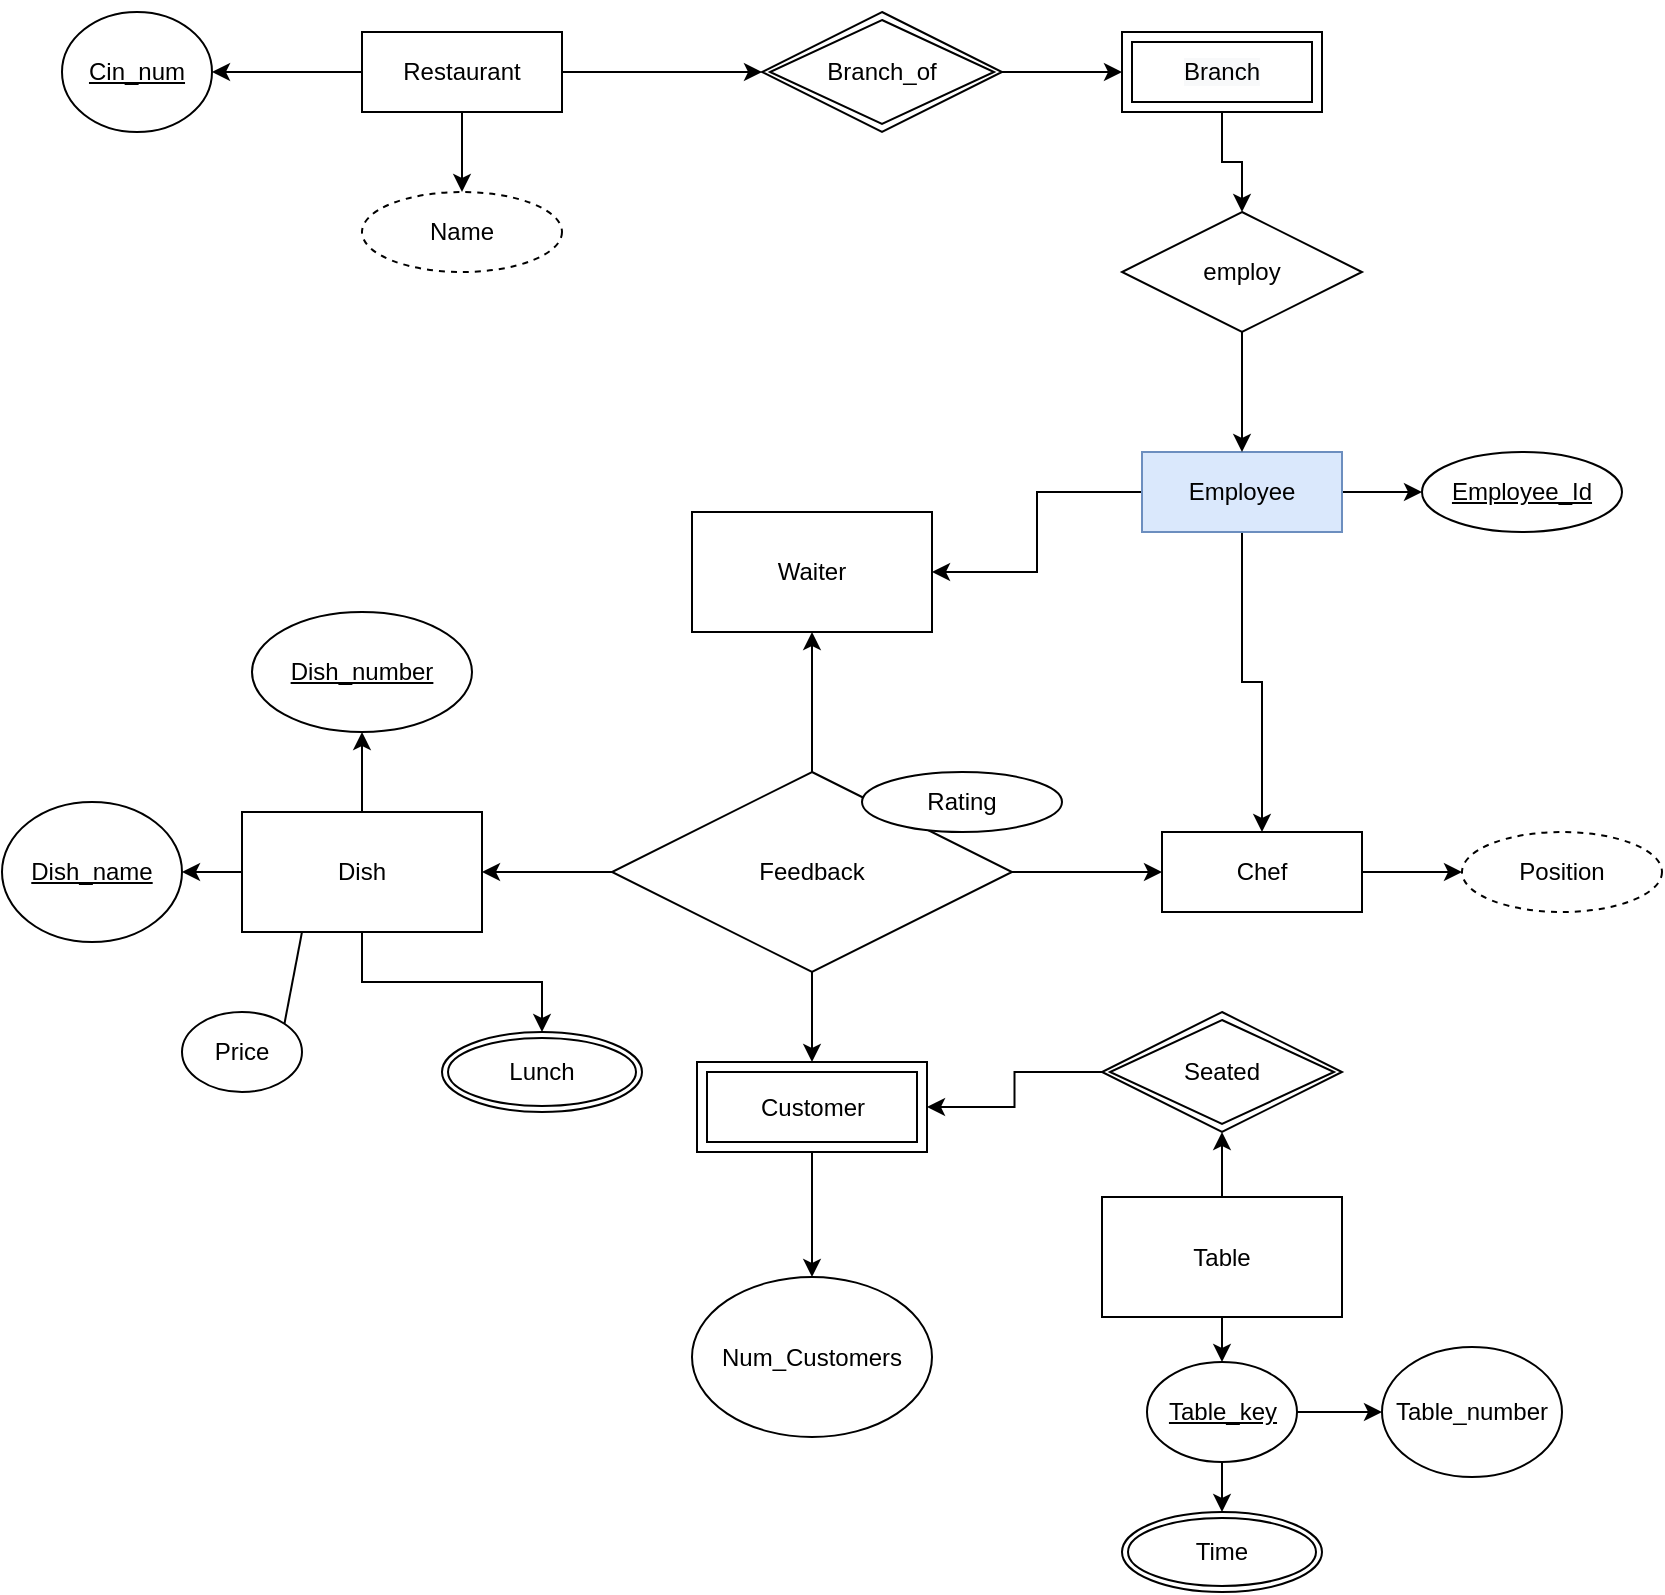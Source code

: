 <mxfile version="13.6.4" type="github">
  <diagram id="kxgBEVJCPQbhI56NlqeN" name="Page-1">
    <mxGraphModel dx="1220" dy="695" grid="1" gridSize="10" guides="1" tooltips="1" connect="1" arrows="1" fold="1" page="1" pageScale="1" pageWidth="3300" pageHeight="4681" math="0" shadow="0">
      <root>
        <mxCell id="0" />
        <mxCell id="1" parent="0" />
        <mxCell id="NgLl4HAQhnd8HXAotbS4-2" value="" style="edgeStyle=orthogonalEdgeStyle;rounded=0;orthogonalLoop=1;jettySize=auto;html=1;" parent="1" source="jKNY7_8_zjAuuIfCQ90G-1" target="NgLl4HAQhnd8HXAotbS4-1" edge="1">
          <mxGeometry relative="1" as="geometry" />
        </mxCell>
        <mxCell id="NgLl4HAQhnd8HXAotbS4-6" value="" style="edgeStyle=orthogonalEdgeStyle;rounded=0;orthogonalLoop=1;jettySize=auto;html=1;" parent="1" source="jKNY7_8_zjAuuIfCQ90G-1" target="NgLl4HAQhnd8HXAotbS4-5" edge="1">
          <mxGeometry relative="1" as="geometry" />
        </mxCell>
        <mxCell id="NgLl4HAQhnd8HXAotbS4-8" value="" style="edgeStyle=orthogonalEdgeStyle;rounded=0;orthogonalLoop=1;jettySize=auto;html=1;" parent="1" source="jKNY7_8_zjAuuIfCQ90G-1" target="NgLl4HAQhnd8HXAotbS4-7" edge="1">
          <mxGeometry relative="1" as="geometry" />
        </mxCell>
        <mxCell id="kzbOnNVxng_6eBCHzelk-33" value="" style="edgeStyle=orthogonalEdgeStyle;rounded=0;orthogonalLoop=1;jettySize=auto;html=1;" edge="1" parent="1" source="jKNY7_8_zjAuuIfCQ90G-1" target="kzbOnNVxng_6eBCHzelk-32">
          <mxGeometry relative="1" as="geometry" />
        </mxCell>
        <mxCell id="jKNY7_8_zjAuuIfCQ90G-1" value="Feedback" style="rhombus;whiteSpace=wrap;html=1;fillColor=none;" parent="1" vertex="1">
          <mxGeometry x="1335" y="1860" width="200" height="100" as="geometry" />
        </mxCell>
        <mxCell id="kzbOnNVxng_6eBCHzelk-70" value="" style="edgeStyle=orthogonalEdgeStyle;rounded=0;orthogonalLoop=1;jettySize=auto;html=1;" edge="1" parent="1" source="NgLl4HAQhnd8HXAotbS4-1" target="kzbOnNVxng_6eBCHzelk-28">
          <mxGeometry relative="1" as="geometry" />
        </mxCell>
        <mxCell id="NgLl4HAQhnd8HXAotbS4-1" value="Chef" style="whiteSpace=wrap;html=1;align=center;" parent="1" vertex="1">
          <mxGeometry x="1610" y="1890" width="100" height="40" as="geometry" />
        </mxCell>
        <mxCell id="kzbOnNVxng_6eBCHzelk-9" value="" style="edgeStyle=orthogonalEdgeStyle;rounded=0;orthogonalLoop=1;jettySize=auto;html=1;" edge="1" parent="1" source="NgLl4HAQhnd8HXAotbS4-3" target="kzbOnNVxng_6eBCHzelk-8">
          <mxGeometry relative="1" as="geometry" />
        </mxCell>
        <mxCell id="kzbOnNVxng_6eBCHzelk-63" value="" style="edgeStyle=orthogonalEdgeStyle;rounded=0;orthogonalLoop=1;jettySize=auto;html=1;" edge="1" parent="1" source="NgLl4HAQhnd8HXAotbS4-3" target="kzbOnNVxng_6eBCHzelk-61">
          <mxGeometry relative="1" as="geometry" />
        </mxCell>
        <mxCell id="NgLl4HAQhnd8HXAotbS4-3" value="Table" style="whiteSpace=wrap;html=1;fillColor=none;" parent="1" vertex="1">
          <mxGeometry x="1580" y="2072.5" width="120" height="60" as="geometry" />
        </mxCell>
        <mxCell id="kzbOnNVxng_6eBCHzelk-11" value="" style="edgeStyle=orthogonalEdgeStyle;rounded=0;orthogonalLoop=1;jettySize=auto;html=1;" edge="1" parent="1" source="NgLl4HAQhnd8HXAotbS4-5" target="kzbOnNVxng_6eBCHzelk-10">
          <mxGeometry relative="1" as="geometry" />
        </mxCell>
        <mxCell id="kzbOnNVxng_6eBCHzelk-13" value="" style="edgeStyle=orthogonalEdgeStyle;rounded=0;orthogonalLoop=1;jettySize=auto;html=1;" edge="1" parent="1" source="NgLl4HAQhnd8HXAotbS4-5" target="kzbOnNVxng_6eBCHzelk-12">
          <mxGeometry relative="1" as="geometry" />
        </mxCell>
        <mxCell id="kzbOnNVxng_6eBCHzelk-75" value="" style="edgeStyle=orthogonalEdgeStyle;rounded=0;orthogonalLoop=1;jettySize=auto;html=1;" edge="1" parent="1" source="NgLl4HAQhnd8HXAotbS4-5" target="kzbOnNVxng_6eBCHzelk-73">
          <mxGeometry relative="1" as="geometry" />
        </mxCell>
        <mxCell id="NgLl4HAQhnd8HXAotbS4-5" value="Dish" style="whiteSpace=wrap;html=1;fillColor=none;" parent="1" vertex="1">
          <mxGeometry x="1150" y="1880" width="120" height="60" as="geometry" />
        </mxCell>
        <mxCell id="NgLl4HAQhnd8HXAotbS4-7" value="Waiter" style="whiteSpace=wrap;html=1;fillColor=none;" parent="1" vertex="1">
          <mxGeometry x="1375" y="1730" width="120" height="60" as="geometry" />
        </mxCell>
        <mxCell id="kzbOnNVxng_6eBCHzelk-1" value="Rating" style="ellipse;whiteSpace=wrap;html=1;align=center;" vertex="1" parent="1">
          <mxGeometry x="1460" y="1860" width="100" height="30" as="geometry" />
        </mxCell>
        <mxCell id="kzbOnNVxng_6eBCHzelk-65" value="" style="edgeStyle=orthogonalEdgeStyle;rounded=0;orthogonalLoop=1;jettySize=auto;html=1;" edge="1" parent="1" source="kzbOnNVxng_6eBCHzelk-5" target="kzbOnNVxng_6eBCHzelk-64">
          <mxGeometry relative="1" as="geometry" />
        </mxCell>
        <mxCell id="kzbOnNVxng_6eBCHzelk-66" value="" style="edgeStyle=orthogonalEdgeStyle;rounded=0;orthogonalLoop=1;jettySize=auto;html=1;" edge="1" parent="1" source="kzbOnNVxng_6eBCHzelk-5" target="NgLl4HAQhnd8HXAotbS4-7">
          <mxGeometry relative="1" as="geometry" />
        </mxCell>
        <mxCell id="kzbOnNVxng_6eBCHzelk-69" value="" style="edgeStyle=orthogonalEdgeStyle;rounded=0;orthogonalLoop=1;jettySize=auto;html=1;" edge="1" parent="1" source="kzbOnNVxng_6eBCHzelk-5" target="NgLl4HAQhnd8HXAotbS4-1">
          <mxGeometry relative="1" as="geometry" />
        </mxCell>
        <mxCell id="kzbOnNVxng_6eBCHzelk-5" value="Employee" style="whiteSpace=wrap;html=1;align=center;fillColor=#dae8fc;strokeColor=#6c8ebf;" vertex="1" parent="1">
          <mxGeometry x="1600" y="1700" width="100" height="40" as="geometry" />
        </mxCell>
        <mxCell id="kzbOnNVxng_6eBCHzelk-34" value="" style="edgeStyle=orthogonalEdgeStyle;rounded=0;orthogonalLoop=1;jettySize=auto;html=1;" edge="1" parent="1" source="kzbOnNVxng_6eBCHzelk-8" target="kzbOnNVxng_6eBCHzelk-15">
          <mxGeometry relative="1" as="geometry" />
        </mxCell>
        <mxCell id="kzbOnNVxng_6eBCHzelk-72" value="" style="edgeStyle=orthogonalEdgeStyle;rounded=0;orthogonalLoop=1;jettySize=auto;html=1;" edge="1" parent="1" source="kzbOnNVxng_6eBCHzelk-8" target="kzbOnNVxng_6eBCHzelk-71">
          <mxGeometry relative="1" as="geometry" />
        </mxCell>
        <mxCell id="kzbOnNVxng_6eBCHzelk-8" value="Table_key" style="ellipse;whiteSpace=wrap;html=1;fillColor=none;fontStyle=4" vertex="1" parent="1">
          <mxGeometry x="1602.5" y="2155" width="75" height="50" as="geometry" />
        </mxCell>
        <mxCell id="kzbOnNVxng_6eBCHzelk-10" value="Dish_name" style="ellipse;whiteSpace=wrap;html=1;fillColor=none;fontStyle=4" vertex="1" parent="1">
          <mxGeometry x="1030" y="1875" width="90" height="70" as="geometry" />
        </mxCell>
        <mxCell id="kzbOnNVxng_6eBCHzelk-12" value="&lt;u&gt;Dish_number&lt;/u&gt;" style="ellipse;whiteSpace=wrap;html=1;fillColor=none;" vertex="1" parent="1">
          <mxGeometry x="1155" y="1780" width="110" height="60" as="geometry" />
        </mxCell>
        <mxCell id="kzbOnNVxng_6eBCHzelk-15" value="Table_number" style="ellipse;whiteSpace=wrap;html=1;fillColor=none;" vertex="1" parent="1">
          <mxGeometry x="1720" y="2147.5" width="90" height="65" as="geometry" />
        </mxCell>
        <mxCell id="kzbOnNVxng_6eBCHzelk-23" value="Price" style="ellipse;whiteSpace=wrap;html=1;fillColor=none;" vertex="1" parent="1">
          <mxGeometry x="1120" y="1980" width="60" height="40" as="geometry" />
        </mxCell>
        <mxCell id="kzbOnNVxng_6eBCHzelk-28" value="Position" style="ellipse;whiteSpace=wrap;html=1;align=center;dashed=1;" vertex="1" parent="1">
          <mxGeometry x="1760" y="1890" width="100" height="40" as="geometry" />
        </mxCell>
        <mxCell id="kzbOnNVxng_6eBCHzelk-39" value="" style="edgeStyle=orthogonalEdgeStyle;rounded=0;orthogonalLoop=1;jettySize=auto;html=1;" edge="1" parent="1" source="kzbOnNVxng_6eBCHzelk-32" target="kzbOnNVxng_6eBCHzelk-38">
          <mxGeometry relative="1" as="geometry" />
        </mxCell>
        <mxCell id="kzbOnNVxng_6eBCHzelk-32" value="Customer" style="shape=ext;margin=3;double=1;whiteSpace=wrap;html=1;align=center;" vertex="1" parent="1">
          <mxGeometry x="1377.5" y="2005" width="115" height="45" as="geometry" />
        </mxCell>
        <mxCell id="kzbOnNVxng_6eBCHzelk-38" value="&lt;span&gt;Num_Customers&lt;/span&gt;" style="ellipse;whiteSpace=wrap;html=1;" vertex="1" parent="1">
          <mxGeometry x="1375" y="2112.5" width="120" height="80" as="geometry" />
        </mxCell>
        <mxCell id="kzbOnNVxng_6eBCHzelk-49" value="" style="edgeStyle=orthogonalEdgeStyle;rounded=0;orthogonalLoop=1;jettySize=auto;html=1;" edge="1" parent="1" source="kzbOnNVxng_6eBCHzelk-40" target="kzbOnNVxng_6eBCHzelk-48">
          <mxGeometry relative="1" as="geometry" />
        </mxCell>
        <mxCell id="kzbOnNVxng_6eBCHzelk-54" value="" style="edgeStyle=orthogonalEdgeStyle;rounded=0;orthogonalLoop=1;jettySize=auto;html=1;" edge="1" parent="1" source="kzbOnNVxng_6eBCHzelk-40" target="kzbOnNVxng_6eBCHzelk-51">
          <mxGeometry relative="1" as="geometry" />
        </mxCell>
        <mxCell id="kzbOnNVxng_6eBCHzelk-60" value="" style="edgeStyle=orthogonalEdgeStyle;rounded=0;orthogonalLoop=1;jettySize=auto;html=1;" edge="1" parent="1" source="kzbOnNVxng_6eBCHzelk-40" target="kzbOnNVxng_6eBCHzelk-57">
          <mxGeometry relative="1" as="geometry" />
        </mxCell>
        <mxCell id="kzbOnNVxng_6eBCHzelk-40" value="Restaurant" style="whiteSpace=wrap;html=1;align=center;" vertex="1" parent="1">
          <mxGeometry x="1210" y="1490" width="100" height="40" as="geometry" />
        </mxCell>
        <mxCell id="kzbOnNVxng_6eBCHzelk-45" value="" style="edgeStyle=orthogonalEdgeStyle;rounded=0;orthogonalLoop=1;jettySize=auto;html=1;" edge="1" parent="1" source="kzbOnNVxng_6eBCHzelk-41" target="kzbOnNVxng_6eBCHzelk-43">
          <mxGeometry relative="1" as="geometry" />
        </mxCell>
        <mxCell id="kzbOnNVxng_6eBCHzelk-41" value="&#xa;&#xa;&lt;span style=&quot;color: rgb(0, 0, 0); font-family: helvetica; font-size: 12px; font-style: normal; font-weight: 400; letter-spacing: normal; text-align: center; text-indent: 0px; text-transform: none; word-spacing: 0px; background-color: rgb(248, 249, 250); display: inline; float: none;&quot;&gt;Branch&lt;/span&gt;&#xa;&#xa;" style="shape=ext;margin=3;double=1;whiteSpace=wrap;html=1;align=center;" vertex="1" parent="1">
          <mxGeometry x="1590" y="1490" width="100" height="40" as="geometry" />
        </mxCell>
        <mxCell id="kzbOnNVxng_6eBCHzelk-46" value="" style="edgeStyle=orthogonalEdgeStyle;rounded=0;orthogonalLoop=1;jettySize=auto;html=1;" edge="1" parent="1" source="kzbOnNVxng_6eBCHzelk-43" target="kzbOnNVxng_6eBCHzelk-5">
          <mxGeometry relative="1" as="geometry" />
        </mxCell>
        <mxCell id="kzbOnNVxng_6eBCHzelk-43" value="employ" style="shape=rhombus;perimeter=rhombusPerimeter;whiteSpace=wrap;html=1;align=center;" vertex="1" parent="1">
          <mxGeometry x="1590" y="1580" width="120" height="60" as="geometry" />
        </mxCell>
        <mxCell id="kzbOnNVxng_6eBCHzelk-48" value="&lt;u&gt;Cin_num&lt;/u&gt;" style="ellipse;whiteSpace=wrap;html=1;" vertex="1" parent="1">
          <mxGeometry x="1060" y="1480" width="75" height="60" as="geometry" />
        </mxCell>
        <mxCell id="kzbOnNVxng_6eBCHzelk-53" value="" style="edgeStyle=orthogonalEdgeStyle;rounded=0;orthogonalLoop=1;jettySize=auto;html=1;" edge="1" parent="1" source="kzbOnNVxng_6eBCHzelk-51" target="kzbOnNVxng_6eBCHzelk-41">
          <mxGeometry relative="1" as="geometry" />
        </mxCell>
        <mxCell id="kzbOnNVxng_6eBCHzelk-51" value="Branch_of" style="shape=rhombus;double=1;perimeter=rhombusPerimeter;whiteSpace=wrap;html=1;align=center;" vertex="1" parent="1">
          <mxGeometry x="1410" y="1480" width="120" height="60" as="geometry" />
        </mxCell>
        <mxCell id="kzbOnNVxng_6eBCHzelk-57" value="Name" style="ellipse;whiteSpace=wrap;html=1;align=center;dashed=1;" vertex="1" parent="1">
          <mxGeometry x="1210" y="1570" width="100" height="40" as="geometry" />
        </mxCell>
        <mxCell id="kzbOnNVxng_6eBCHzelk-62" value="" style="edgeStyle=orthogonalEdgeStyle;rounded=0;orthogonalLoop=1;jettySize=auto;html=1;" edge="1" parent="1" source="kzbOnNVxng_6eBCHzelk-61" target="kzbOnNVxng_6eBCHzelk-32">
          <mxGeometry relative="1" as="geometry" />
        </mxCell>
        <mxCell id="kzbOnNVxng_6eBCHzelk-61" value="Seated" style="shape=rhombus;double=1;perimeter=rhombusPerimeter;whiteSpace=wrap;html=1;align=center;" vertex="1" parent="1">
          <mxGeometry x="1580" y="1980" width="120" height="60" as="geometry" />
        </mxCell>
        <mxCell id="kzbOnNVxng_6eBCHzelk-64" value="Employee_Id" style="ellipse;whiteSpace=wrap;html=1;align=center;fontStyle=4;" vertex="1" parent="1">
          <mxGeometry x="1740" y="1700" width="100" height="40" as="geometry" />
        </mxCell>
        <mxCell id="kzbOnNVxng_6eBCHzelk-71" value="Time" style="ellipse;shape=doubleEllipse;margin=3;whiteSpace=wrap;html=1;align=center;" vertex="1" parent="1">
          <mxGeometry x="1590" y="2230" width="100" height="40" as="geometry" />
        </mxCell>
        <mxCell id="kzbOnNVxng_6eBCHzelk-73" value="Lunch" style="ellipse;shape=doubleEllipse;margin=3;whiteSpace=wrap;html=1;align=center;" vertex="1" parent="1">
          <mxGeometry x="1250" y="1990" width="100" height="40" as="geometry" />
        </mxCell>
        <mxCell id="kzbOnNVxng_6eBCHzelk-78" value="" style="endArrow=none;html=1;rounded=0;entryX=0.25;entryY=1;entryDx=0;entryDy=0;exitX=1;exitY=0;exitDx=0;exitDy=0;" edge="1" parent="1" source="kzbOnNVxng_6eBCHzelk-23" target="NgLl4HAQhnd8HXAotbS4-5">
          <mxGeometry relative="1" as="geometry">
            <mxPoint x="1320" y="2000" as="sourcePoint" />
            <mxPoint x="1480" y="2000" as="targetPoint" />
            <Array as="points" />
          </mxGeometry>
        </mxCell>
      </root>
    </mxGraphModel>
  </diagram>
</mxfile>
